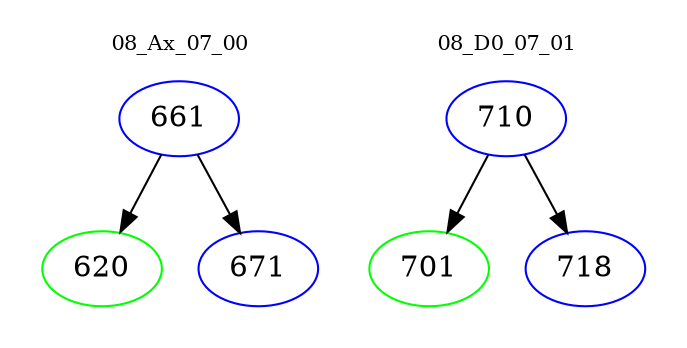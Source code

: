digraph{
subgraph cluster_0 {
color = white
label = "08_Ax_07_00";
fontsize=10;
T0_661 [label="661", color="blue"]
T0_661 -> T0_620 [color="black"]
T0_620 [label="620", color="green"]
T0_661 -> T0_671 [color="black"]
T0_671 [label="671", color="blue"]
}
subgraph cluster_1 {
color = white
label = "08_D0_07_01";
fontsize=10;
T1_710 [label="710", color="blue"]
T1_710 -> T1_701 [color="black"]
T1_701 [label="701", color="green"]
T1_710 -> T1_718 [color="black"]
T1_718 [label="718", color="blue"]
}
}
